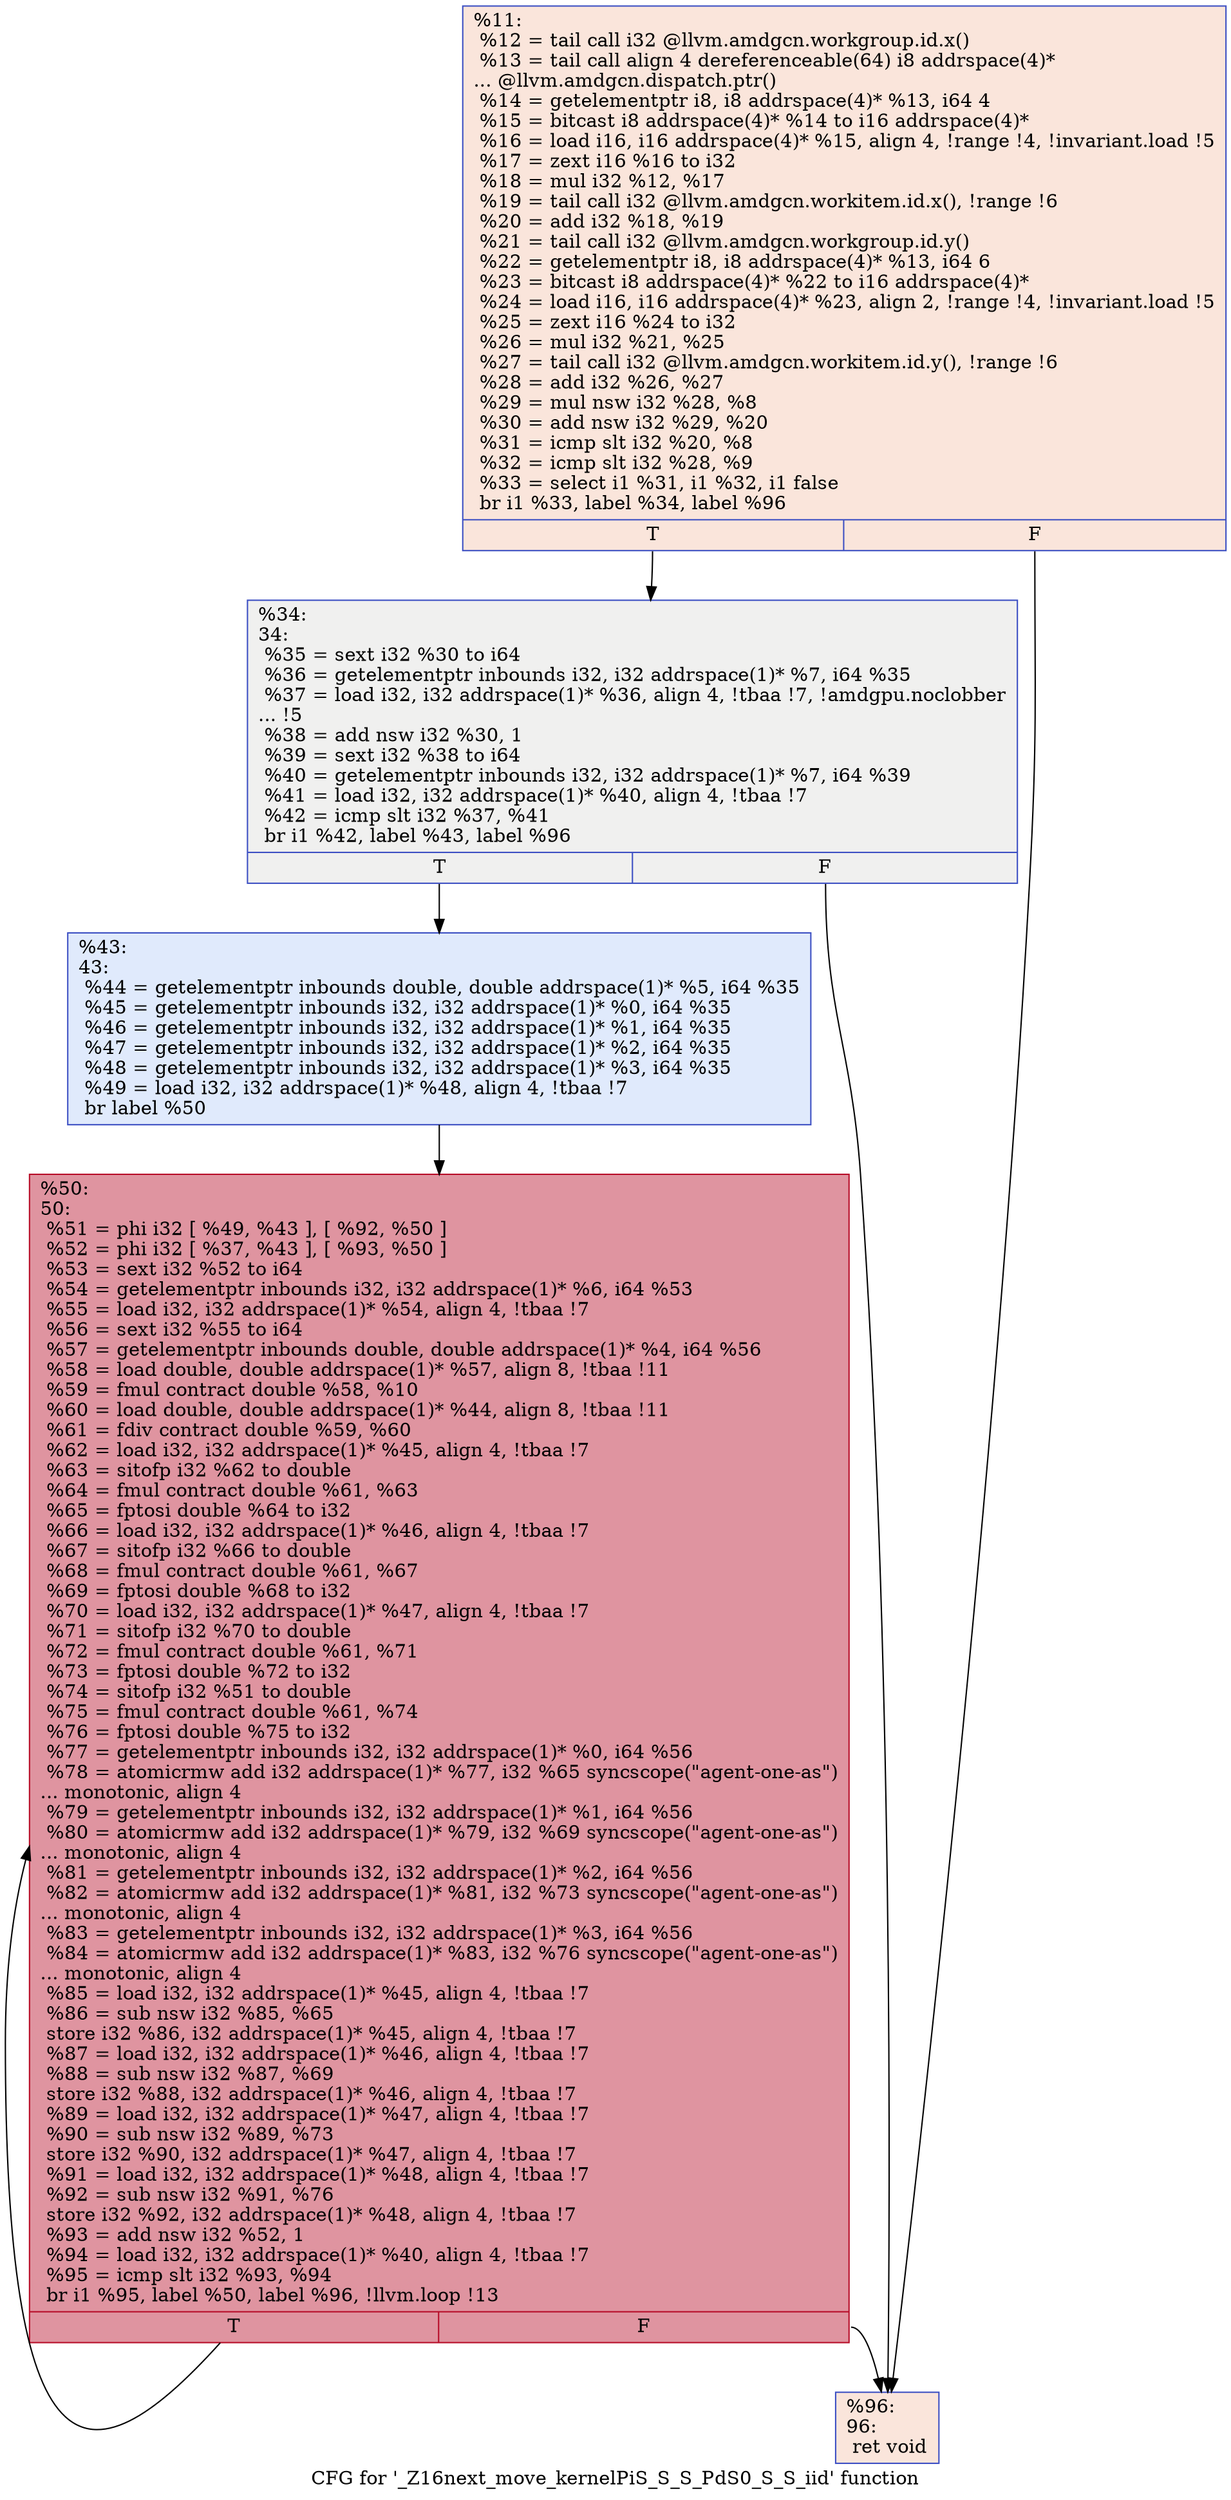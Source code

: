 digraph "CFG for '_Z16next_move_kernelPiS_S_S_PdS0_S_S_iid' function" {
	label="CFG for '_Z16next_move_kernelPiS_S_S_PdS0_S_S_iid' function";

	Node0x5d56680 [shape=record,color="#3d50c3ff", style=filled, fillcolor="#f4c5ad70",label="{%11:\l  %12 = tail call i32 @llvm.amdgcn.workgroup.id.x()\l  %13 = tail call align 4 dereferenceable(64) i8 addrspace(4)*\l... @llvm.amdgcn.dispatch.ptr()\l  %14 = getelementptr i8, i8 addrspace(4)* %13, i64 4\l  %15 = bitcast i8 addrspace(4)* %14 to i16 addrspace(4)*\l  %16 = load i16, i16 addrspace(4)* %15, align 4, !range !4, !invariant.load !5\l  %17 = zext i16 %16 to i32\l  %18 = mul i32 %12, %17\l  %19 = tail call i32 @llvm.amdgcn.workitem.id.x(), !range !6\l  %20 = add i32 %18, %19\l  %21 = tail call i32 @llvm.amdgcn.workgroup.id.y()\l  %22 = getelementptr i8, i8 addrspace(4)* %13, i64 6\l  %23 = bitcast i8 addrspace(4)* %22 to i16 addrspace(4)*\l  %24 = load i16, i16 addrspace(4)* %23, align 2, !range !4, !invariant.load !5\l  %25 = zext i16 %24 to i32\l  %26 = mul i32 %21, %25\l  %27 = tail call i32 @llvm.amdgcn.workitem.id.y(), !range !6\l  %28 = add i32 %26, %27\l  %29 = mul nsw i32 %28, %8\l  %30 = add nsw i32 %29, %20\l  %31 = icmp slt i32 %20, %8\l  %32 = icmp slt i32 %28, %9\l  %33 = select i1 %31, i1 %32, i1 false\l  br i1 %33, label %34, label %96\l|{<s0>T|<s1>F}}"];
	Node0x5d56680:s0 -> Node0x5d5aef0;
	Node0x5d56680:s1 -> Node0x5d5af80;
	Node0x5d5aef0 [shape=record,color="#3d50c3ff", style=filled, fillcolor="#dedcdb70",label="{%34:\l34:                                               \l  %35 = sext i32 %30 to i64\l  %36 = getelementptr inbounds i32, i32 addrspace(1)* %7, i64 %35\l  %37 = load i32, i32 addrspace(1)* %36, align 4, !tbaa !7, !amdgpu.noclobber\l... !5\l  %38 = add nsw i32 %30, 1\l  %39 = sext i32 %38 to i64\l  %40 = getelementptr inbounds i32, i32 addrspace(1)* %7, i64 %39\l  %41 = load i32, i32 addrspace(1)* %40, align 4, !tbaa !7\l  %42 = icmp slt i32 %37, %41\l  br i1 %42, label %43, label %96\l|{<s0>T|<s1>F}}"];
	Node0x5d5aef0:s0 -> Node0x5d5bc70;
	Node0x5d5aef0:s1 -> Node0x5d5af80;
	Node0x5d5bc70 [shape=record,color="#3d50c3ff", style=filled, fillcolor="#b9d0f970",label="{%43:\l43:                                               \l  %44 = getelementptr inbounds double, double addrspace(1)* %5, i64 %35\l  %45 = getelementptr inbounds i32, i32 addrspace(1)* %0, i64 %35\l  %46 = getelementptr inbounds i32, i32 addrspace(1)* %1, i64 %35\l  %47 = getelementptr inbounds i32, i32 addrspace(1)* %2, i64 %35\l  %48 = getelementptr inbounds i32, i32 addrspace(1)* %3, i64 %35\l  %49 = load i32, i32 addrspace(1)* %48, align 4, !tbaa !7\l  br label %50\l}"];
	Node0x5d5bc70 -> Node0x5d5c170;
	Node0x5d5c170 [shape=record,color="#b70d28ff", style=filled, fillcolor="#b70d2870",label="{%50:\l50:                                               \l  %51 = phi i32 [ %49, %43 ], [ %92, %50 ]\l  %52 = phi i32 [ %37, %43 ], [ %93, %50 ]\l  %53 = sext i32 %52 to i64\l  %54 = getelementptr inbounds i32, i32 addrspace(1)* %6, i64 %53\l  %55 = load i32, i32 addrspace(1)* %54, align 4, !tbaa !7\l  %56 = sext i32 %55 to i64\l  %57 = getelementptr inbounds double, double addrspace(1)* %4, i64 %56\l  %58 = load double, double addrspace(1)* %57, align 8, !tbaa !11\l  %59 = fmul contract double %58, %10\l  %60 = load double, double addrspace(1)* %44, align 8, !tbaa !11\l  %61 = fdiv contract double %59, %60\l  %62 = load i32, i32 addrspace(1)* %45, align 4, !tbaa !7\l  %63 = sitofp i32 %62 to double\l  %64 = fmul contract double %61, %63\l  %65 = fptosi double %64 to i32\l  %66 = load i32, i32 addrspace(1)* %46, align 4, !tbaa !7\l  %67 = sitofp i32 %66 to double\l  %68 = fmul contract double %61, %67\l  %69 = fptosi double %68 to i32\l  %70 = load i32, i32 addrspace(1)* %47, align 4, !tbaa !7\l  %71 = sitofp i32 %70 to double\l  %72 = fmul contract double %61, %71\l  %73 = fptosi double %72 to i32\l  %74 = sitofp i32 %51 to double\l  %75 = fmul contract double %61, %74\l  %76 = fptosi double %75 to i32\l  %77 = getelementptr inbounds i32, i32 addrspace(1)* %0, i64 %56\l  %78 = atomicrmw add i32 addrspace(1)* %77, i32 %65 syncscope(\"agent-one-as\")\l... monotonic, align 4\l  %79 = getelementptr inbounds i32, i32 addrspace(1)* %1, i64 %56\l  %80 = atomicrmw add i32 addrspace(1)* %79, i32 %69 syncscope(\"agent-one-as\")\l... monotonic, align 4\l  %81 = getelementptr inbounds i32, i32 addrspace(1)* %2, i64 %56\l  %82 = atomicrmw add i32 addrspace(1)* %81, i32 %73 syncscope(\"agent-one-as\")\l... monotonic, align 4\l  %83 = getelementptr inbounds i32, i32 addrspace(1)* %3, i64 %56\l  %84 = atomicrmw add i32 addrspace(1)* %83, i32 %76 syncscope(\"agent-one-as\")\l... monotonic, align 4\l  %85 = load i32, i32 addrspace(1)* %45, align 4, !tbaa !7\l  %86 = sub nsw i32 %85, %65\l  store i32 %86, i32 addrspace(1)* %45, align 4, !tbaa !7\l  %87 = load i32, i32 addrspace(1)* %46, align 4, !tbaa !7\l  %88 = sub nsw i32 %87, %69\l  store i32 %88, i32 addrspace(1)* %46, align 4, !tbaa !7\l  %89 = load i32, i32 addrspace(1)* %47, align 4, !tbaa !7\l  %90 = sub nsw i32 %89, %73\l  store i32 %90, i32 addrspace(1)* %47, align 4, !tbaa !7\l  %91 = load i32, i32 addrspace(1)* %48, align 4, !tbaa !7\l  %92 = sub nsw i32 %91, %76\l  store i32 %92, i32 addrspace(1)* %48, align 4, !tbaa !7\l  %93 = add nsw i32 %52, 1\l  %94 = load i32, i32 addrspace(1)* %40, align 4, !tbaa !7\l  %95 = icmp slt i32 %93, %94\l  br i1 %95, label %50, label %96, !llvm.loop !13\l|{<s0>T|<s1>F}}"];
	Node0x5d5c170:s0 -> Node0x5d5c170;
	Node0x5d5c170:s1 -> Node0x5d5af80;
	Node0x5d5af80 [shape=record,color="#3d50c3ff", style=filled, fillcolor="#f4c5ad70",label="{%96:\l96:                                               \l  ret void\l}"];
}
